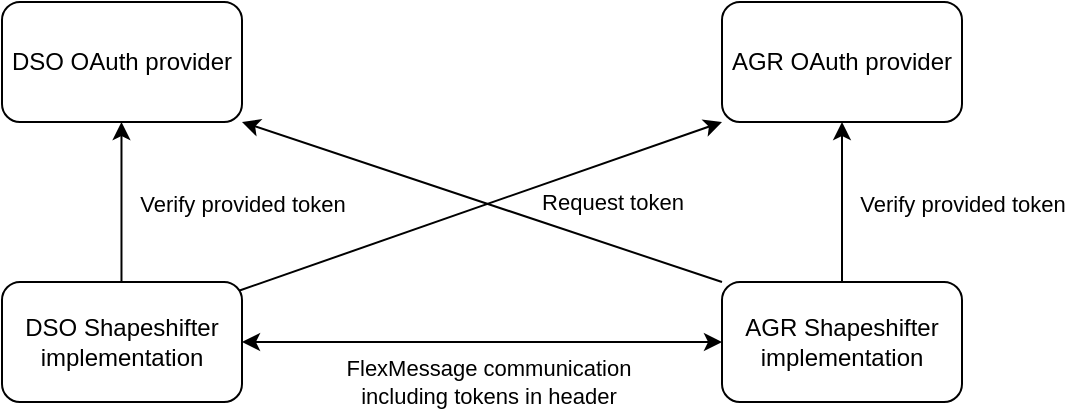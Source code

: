 <mxfile version="26.0.16">
  <diagram name="Page-1" id="gtFMIL0vCVhz1ZIX3VAr">
    <mxGraphModel dx="951" dy="593" grid="1" gridSize="10" guides="1" tooltips="1" connect="1" arrows="1" fold="1" page="1" pageScale="1" pageWidth="850" pageHeight="1100" math="0" shadow="0">
      <root>
        <mxCell id="0" />
        <mxCell id="1" parent="0" />
        <mxCell id="6zocnoXHrxWYXSwQewhK-1" value="DSO Shapeshifter implementation" style="rounded=1;whiteSpace=wrap;html=1;" vertex="1" parent="1">
          <mxGeometry x="120" y="440" width="120" height="60" as="geometry" />
        </mxCell>
        <mxCell id="6zocnoXHrxWYXSwQewhK-2" value="AGR Shapeshifter implementation" style="rounded=1;whiteSpace=wrap;html=1;" vertex="1" parent="1">
          <mxGeometry x="480" y="440" width="120" height="60" as="geometry" />
        </mxCell>
        <mxCell id="6zocnoXHrxWYXSwQewhK-3" value="DSO OAuth provider" style="rounded=1;whiteSpace=wrap;html=1;" vertex="1" parent="1">
          <mxGeometry x="120" y="300" width="120" height="60" as="geometry" />
        </mxCell>
        <mxCell id="6zocnoXHrxWYXSwQewhK-4" value="AGR OAuth provider" style="rounded=1;whiteSpace=wrap;html=1;" vertex="1" parent="1">
          <mxGeometry x="480" y="300" width="120" height="60" as="geometry" />
        </mxCell>
        <mxCell id="6zocnoXHrxWYXSwQewhK-5" value="" style="endArrow=classic;html=1;rounded=0;exitX=0.5;exitY=0;exitDx=0;exitDy=0;entryX=0.5;entryY=1;entryDx=0;entryDy=0;" edge="1" parent="1" source="6zocnoXHrxWYXSwQewhK-2" target="6zocnoXHrxWYXSwQewhK-4">
          <mxGeometry width="50" height="50" relative="1" as="geometry">
            <mxPoint x="420" y="420" as="sourcePoint" />
            <mxPoint x="470" y="370" as="targetPoint" />
          </mxGeometry>
        </mxCell>
        <mxCell id="6zocnoXHrxWYXSwQewhK-6" value="Verify provided token" style="edgeLabel;html=1;align=center;verticalAlign=middle;resizable=0;points=[];" vertex="1" connectable="0" parent="6zocnoXHrxWYXSwQewhK-5">
          <mxGeometry x="-0.241" y="-2" relative="1" as="geometry">
            <mxPoint x="58" y="-9" as="offset" />
          </mxGeometry>
        </mxCell>
        <mxCell id="6zocnoXHrxWYXSwQewhK-7" value="" style="endArrow=classic;html=1;rounded=0;exitX=0.5;exitY=0;exitDx=0;exitDy=0;entryX=0.5;entryY=1;entryDx=0;entryDy=0;" edge="1" parent="1">
          <mxGeometry width="50" height="50" relative="1" as="geometry">
            <mxPoint x="179.74" y="440" as="sourcePoint" />
            <mxPoint x="179.74" y="360" as="targetPoint" />
          </mxGeometry>
        </mxCell>
        <mxCell id="6zocnoXHrxWYXSwQewhK-8" value="Verify provided token" style="edgeLabel;html=1;align=center;verticalAlign=middle;resizable=0;points=[];" vertex="1" connectable="0" parent="6zocnoXHrxWYXSwQewhK-7">
          <mxGeometry x="-0.241" y="-2" relative="1" as="geometry">
            <mxPoint x="58" y="-9" as="offset" />
          </mxGeometry>
        </mxCell>
        <mxCell id="6zocnoXHrxWYXSwQewhK-9" value="" style="endArrow=classic;html=1;rounded=0;exitX=0.987;exitY=0.073;exitDx=0;exitDy=0;exitPerimeter=0;entryX=0;entryY=1;entryDx=0;entryDy=0;" edge="1" parent="1" source="6zocnoXHrxWYXSwQewhK-1" target="6zocnoXHrxWYXSwQewhK-4">
          <mxGeometry width="50" height="50" relative="1" as="geometry">
            <mxPoint x="420" y="420" as="sourcePoint" />
            <mxPoint x="470" y="370" as="targetPoint" />
          </mxGeometry>
        </mxCell>
        <mxCell id="6zocnoXHrxWYXSwQewhK-10" value="Request token" style="edgeLabel;html=1;align=center;verticalAlign=middle;resizable=0;points=[];" vertex="1" connectable="0" parent="6zocnoXHrxWYXSwQewhK-9">
          <mxGeometry x="-0.116" y="1" relative="1" as="geometry">
            <mxPoint x="80" y="-6" as="offset" />
          </mxGeometry>
        </mxCell>
        <mxCell id="6zocnoXHrxWYXSwQewhK-11" value="" style="endArrow=classic;html=1;rounded=0;exitX=0;exitY=0;exitDx=0;exitDy=0;entryX=1;entryY=1;entryDx=0;entryDy=0;" edge="1" parent="1" source="6zocnoXHrxWYXSwQewhK-2" target="6zocnoXHrxWYXSwQewhK-3">
          <mxGeometry width="50" height="50" relative="1" as="geometry">
            <mxPoint x="420" y="420" as="sourcePoint" />
            <mxPoint x="470" y="370" as="targetPoint" />
          </mxGeometry>
        </mxCell>
        <mxCell id="6zocnoXHrxWYXSwQewhK-12" value="" style="endArrow=classic;startArrow=classic;html=1;rounded=0;exitX=1;exitY=0.5;exitDx=0;exitDy=0;entryX=0;entryY=0.5;entryDx=0;entryDy=0;" edge="1" parent="1" source="6zocnoXHrxWYXSwQewhK-1" target="6zocnoXHrxWYXSwQewhK-2">
          <mxGeometry width="50" height="50" relative="1" as="geometry">
            <mxPoint x="420" y="420" as="sourcePoint" />
            <mxPoint x="470" y="370" as="targetPoint" />
          </mxGeometry>
        </mxCell>
        <mxCell id="6zocnoXHrxWYXSwQewhK-13" value="FlexMessage communication&lt;br&gt;including tokens in header" style="edgeLabel;html=1;align=center;verticalAlign=middle;resizable=0;points=[];" vertex="1" connectable="0" parent="6zocnoXHrxWYXSwQewhK-12">
          <mxGeometry x="0.027" y="2" relative="1" as="geometry">
            <mxPoint y="22" as="offset" />
          </mxGeometry>
        </mxCell>
      </root>
    </mxGraphModel>
  </diagram>
</mxfile>
